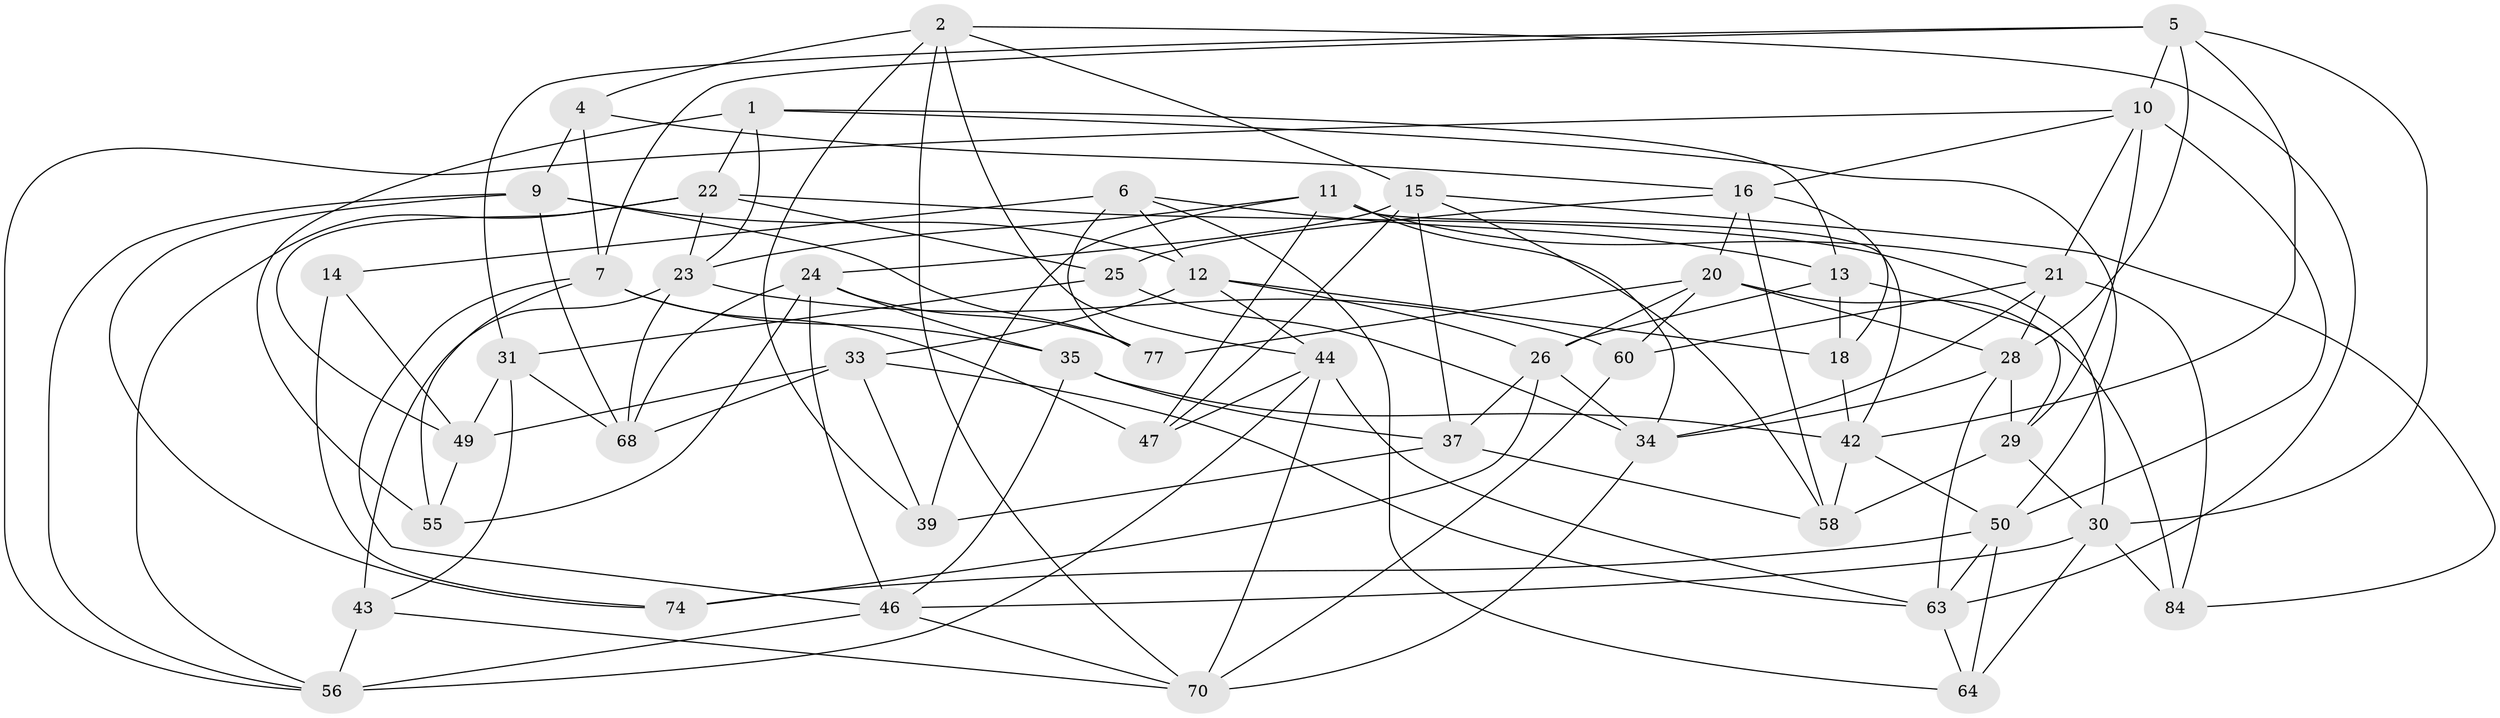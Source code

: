 // original degree distribution, {4: 1.0}
// Generated by graph-tools (version 1.1) at 2025/42/03/06/25 10:42:18]
// undirected, 49 vertices, 128 edges
graph export_dot {
graph [start="1"]
  node [color=gray90,style=filled];
  1 [super="+3"];
  2 [super="+69"];
  4;
  5 [super="+8"];
  6 [super="+27"];
  7 [super="+48"];
  9 [super="+72"];
  10 [super="+40"];
  11 [super="+81"];
  12 [super="+17"];
  13 [super="+19"];
  14;
  15 [super="+32"];
  16 [super="+51"];
  18;
  20 [super="+53"];
  21 [super="+52"];
  22 [super="+45"];
  23 [super="+36"];
  24 [super="+71"];
  25;
  26 [super="+65"];
  28 [super="+41"];
  29 [super="+66"];
  30 [super="+76"];
  31 [super="+54"];
  33 [super="+79"];
  34 [super="+73"];
  35 [super="+78"];
  37 [super="+38"];
  39;
  42 [super="+62"];
  43;
  44 [super="+59"];
  46 [super="+67"];
  47;
  49 [super="+85"];
  50 [super="+83"];
  55;
  56 [super="+57"];
  58 [super="+61"];
  60;
  63 [super="+82"];
  64;
  68 [super="+75"];
  70 [super="+80"];
  74;
  77;
  84;
  1 -- 23;
  1 -- 55;
  1 -- 22;
  1 -- 50;
  1 -- 13 [weight=2];
  2 -- 63;
  2 -- 70;
  2 -- 15;
  2 -- 4;
  2 -- 44;
  2 -- 39;
  4 -- 7;
  4 -- 16;
  4 -- 9;
  5 -- 28;
  5 -- 31;
  5 -- 7;
  5 -- 10;
  5 -- 30;
  5 -- 42;
  6 -- 14 [weight=2];
  6 -- 77;
  6 -- 64;
  6 -- 12;
  6 -- 13;
  7 -- 47;
  7 -- 35;
  7 -- 55;
  7 -- 46;
  9 -- 12;
  9 -- 77;
  9 -- 68;
  9 -- 56;
  9 -- 74;
  10 -- 50;
  10 -- 21;
  10 -- 16;
  10 -- 56;
  10 -- 29;
  11 -- 34;
  11 -- 47;
  11 -- 39;
  11 -- 23;
  11 -- 42;
  11 -- 21;
  12 -- 44;
  12 -- 33;
  12 -- 18;
  12 -- 26;
  13 -- 26;
  13 -- 29;
  13 -- 18;
  14 -- 74;
  14 -- 49;
  15 -- 84;
  15 -- 24;
  15 -- 58;
  15 -- 47;
  15 -- 37;
  16 -- 25;
  16 -- 20;
  16 -- 18;
  16 -- 58;
  18 -- 42;
  20 -- 60;
  20 -- 77;
  20 -- 26;
  20 -- 28;
  20 -- 84;
  21 -- 60;
  21 -- 84;
  21 -- 28;
  21 -- 34;
  22 -- 25;
  22 -- 30;
  22 -- 23;
  22 -- 56;
  22 -- 49;
  23 -- 43;
  23 -- 60;
  23 -- 68;
  24 -- 77;
  24 -- 55;
  24 -- 68;
  24 -- 46;
  24 -- 35;
  25 -- 34;
  25 -- 31;
  26 -- 74;
  26 -- 37;
  26 -- 34;
  28 -- 63;
  28 -- 29;
  28 -- 34;
  29 -- 30;
  29 -- 58 [weight=2];
  30 -- 84;
  30 -- 46;
  30 -- 64;
  31 -- 68;
  31 -- 43;
  31 -- 49 [weight=2];
  33 -- 39;
  33 -- 63;
  33 -- 68 [weight=2];
  33 -- 49;
  34 -- 70;
  35 -- 42;
  35 -- 37 [weight=2];
  35 -- 46;
  37 -- 39;
  37 -- 58;
  42 -- 50;
  42 -- 58;
  43 -- 56;
  43 -- 70;
  44 -- 70;
  44 -- 63;
  44 -- 47;
  44 -- 56;
  46 -- 70;
  46 -- 56;
  49 -- 55;
  50 -- 64;
  50 -- 74;
  50 -- 63;
  60 -- 70;
  63 -- 64;
}
